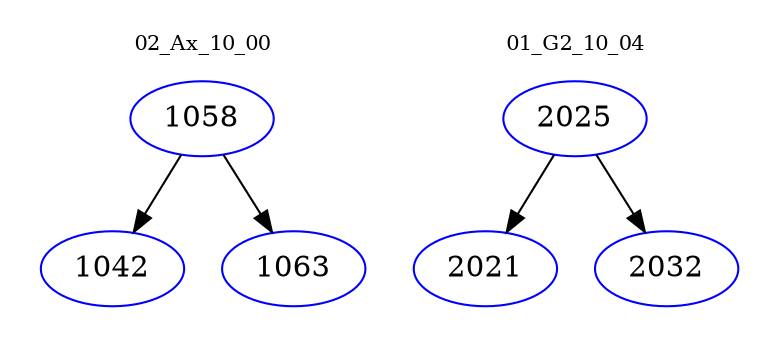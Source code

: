 digraph{
subgraph cluster_0 {
color = white
label = "02_Ax_10_00";
fontsize=10;
T0_1058 [label="1058", color="blue"]
T0_1058 -> T0_1042 [color="black"]
T0_1042 [label="1042", color="blue"]
T0_1058 -> T0_1063 [color="black"]
T0_1063 [label="1063", color="blue"]
}
subgraph cluster_1 {
color = white
label = "01_G2_10_04";
fontsize=10;
T1_2025 [label="2025", color="blue"]
T1_2025 -> T1_2021 [color="black"]
T1_2021 [label="2021", color="blue"]
T1_2025 -> T1_2032 [color="black"]
T1_2032 [label="2032", color="blue"]
}
}
